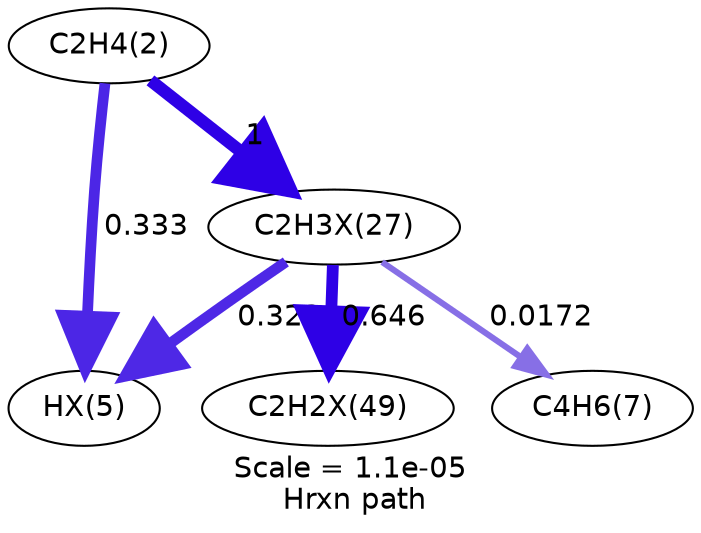 digraph reaction_paths {
center=1;
s5 -> s19[fontname="Helvetica", style="setlinewidth(5.17)", arrowsize=2.59, color="0.7, 0.833, 0.9"
, label=" 0.333"];
s5 -> s20[fontname="Helvetica", style="setlinewidth(6)", arrowsize=3, color="0.7, 1.5, 0.9"
, label=" 1"];
s20 -> s19[fontname="Helvetica", style="setlinewidth(5.15)", arrowsize=2.57, color="0.7, 0.823, 0.9"
, label=" 0.323"];
s20 -> s28[fontname="Helvetica", style="setlinewidth(5.67)", arrowsize=2.84, color="0.7, 1.15, 0.9"
, label=" 0.646"];
s20 -> s8[fontname="Helvetica", style="setlinewidth(2.93)", arrowsize=1.47, color="0.7, 0.517, 0.9"
, label=" 0.0172"];
s5 [ fontname="Helvetica", label="C2H4(2)"];
s8 [ fontname="Helvetica", label="C4H6(7)"];
s19 [ fontname="Helvetica", label="HX(5)"];
s20 [ fontname="Helvetica", label="C2H3X(27)"];
s28 [ fontname="Helvetica", label="C2H2X(49)"];
 label = "Scale = 1.1e-05\l Hrxn path";
 fontname = "Helvetica";
}
